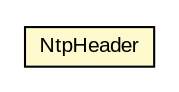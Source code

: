 #!/usr/local/bin/dot
#
# Class diagram 
# Generated by UMLGraph version 5.3 (http://www.umlgraph.org/)
#

digraph G {
	edge [fontname="arial",fontsize=10,labelfontname="arial",labelfontsize=10];
	node [fontname="arial",fontsize=10,shape=plaintext];
	nodesep=0.25;
	ranksep=0.5;
	// org.coach.tracing.service.ntp.NtpHeader
	c60273 [label=<<table title="org.coach.tracing.service.ntp.NtpHeader" border="0" cellborder="1" cellspacing="0" cellpadding="2" port="p" bgcolor="lemonChiffon" href="./NtpHeader.html">
		<tr><td><table border="0" cellspacing="0" cellpadding="1">
<tr><td align="center" balign="center"> NtpHeader </td></tr>
		</table></td></tr>
		</table>>, fontname="arial", fontcolor="black", fontsize=10.0];
}

